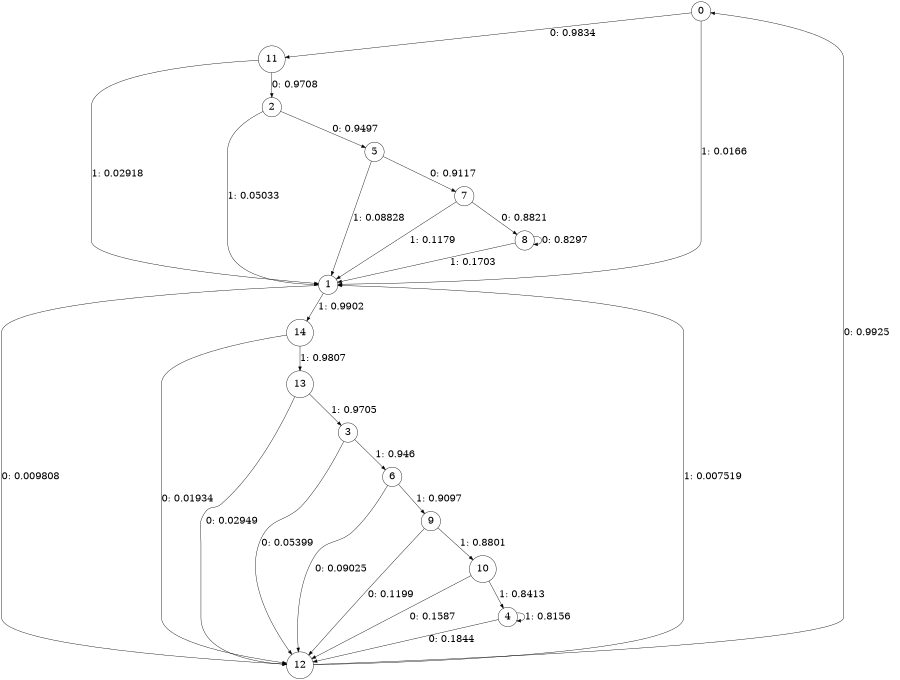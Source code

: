 digraph "ch2_both_L8" {
size = "6,8.5";
ratio = "fill";
node [shape = circle];
node [fontsize = 24];
edge [fontsize = 24];
0 -> 11 [label = "0: 0.9834   "];
0 -> 1 [label = "1: 0.0166   "];
1 -> 12 [label = "0: 0.009808  "];
1 -> 14 [label = "1: 0.9902   "];
2 -> 5 [label = "0: 0.9497   "];
2 -> 1 [label = "1: 0.05033  "];
3 -> 12 [label = "0: 0.05399  "];
3 -> 6 [label = "1: 0.946    "];
4 -> 12 [label = "0: 0.1844   "];
4 -> 4 [label = "1: 0.8156   "];
5 -> 7 [label = "0: 0.9117   "];
5 -> 1 [label = "1: 0.08828  "];
6 -> 12 [label = "0: 0.09025  "];
6 -> 9 [label = "1: 0.9097   "];
7 -> 8 [label = "0: 0.8821   "];
7 -> 1 [label = "1: 0.1179   "];
8 -> 8 [label = "0: 0.8297   "];
8 -> 1 [label = "1: 0.1703   "];
9 -> 12 [label = "0: 0.1199   "];
9 -> 10 [label = "1: 0.8801   "];
10 -> 12 [label = "0: 0.1587   "];
10 -> 4 [label = "1: 0.8413   "];
11 -> 2 [label = "0: 0.9708   "];
11 -> 1 [label = "1: 0.02918  "];
12 -> 0 [label = "0: 0.9925   "];
12 -> 1 [label = "1: 0.007519  "];
13 -> 12 [label = "0: 0.02949  "];
13 -> 3 [label = "1: 0.9705   "];
14 -> 12 [label = "0: 0.01934  "];
14 -> 13 [label = "1: 0.9807   "];
}